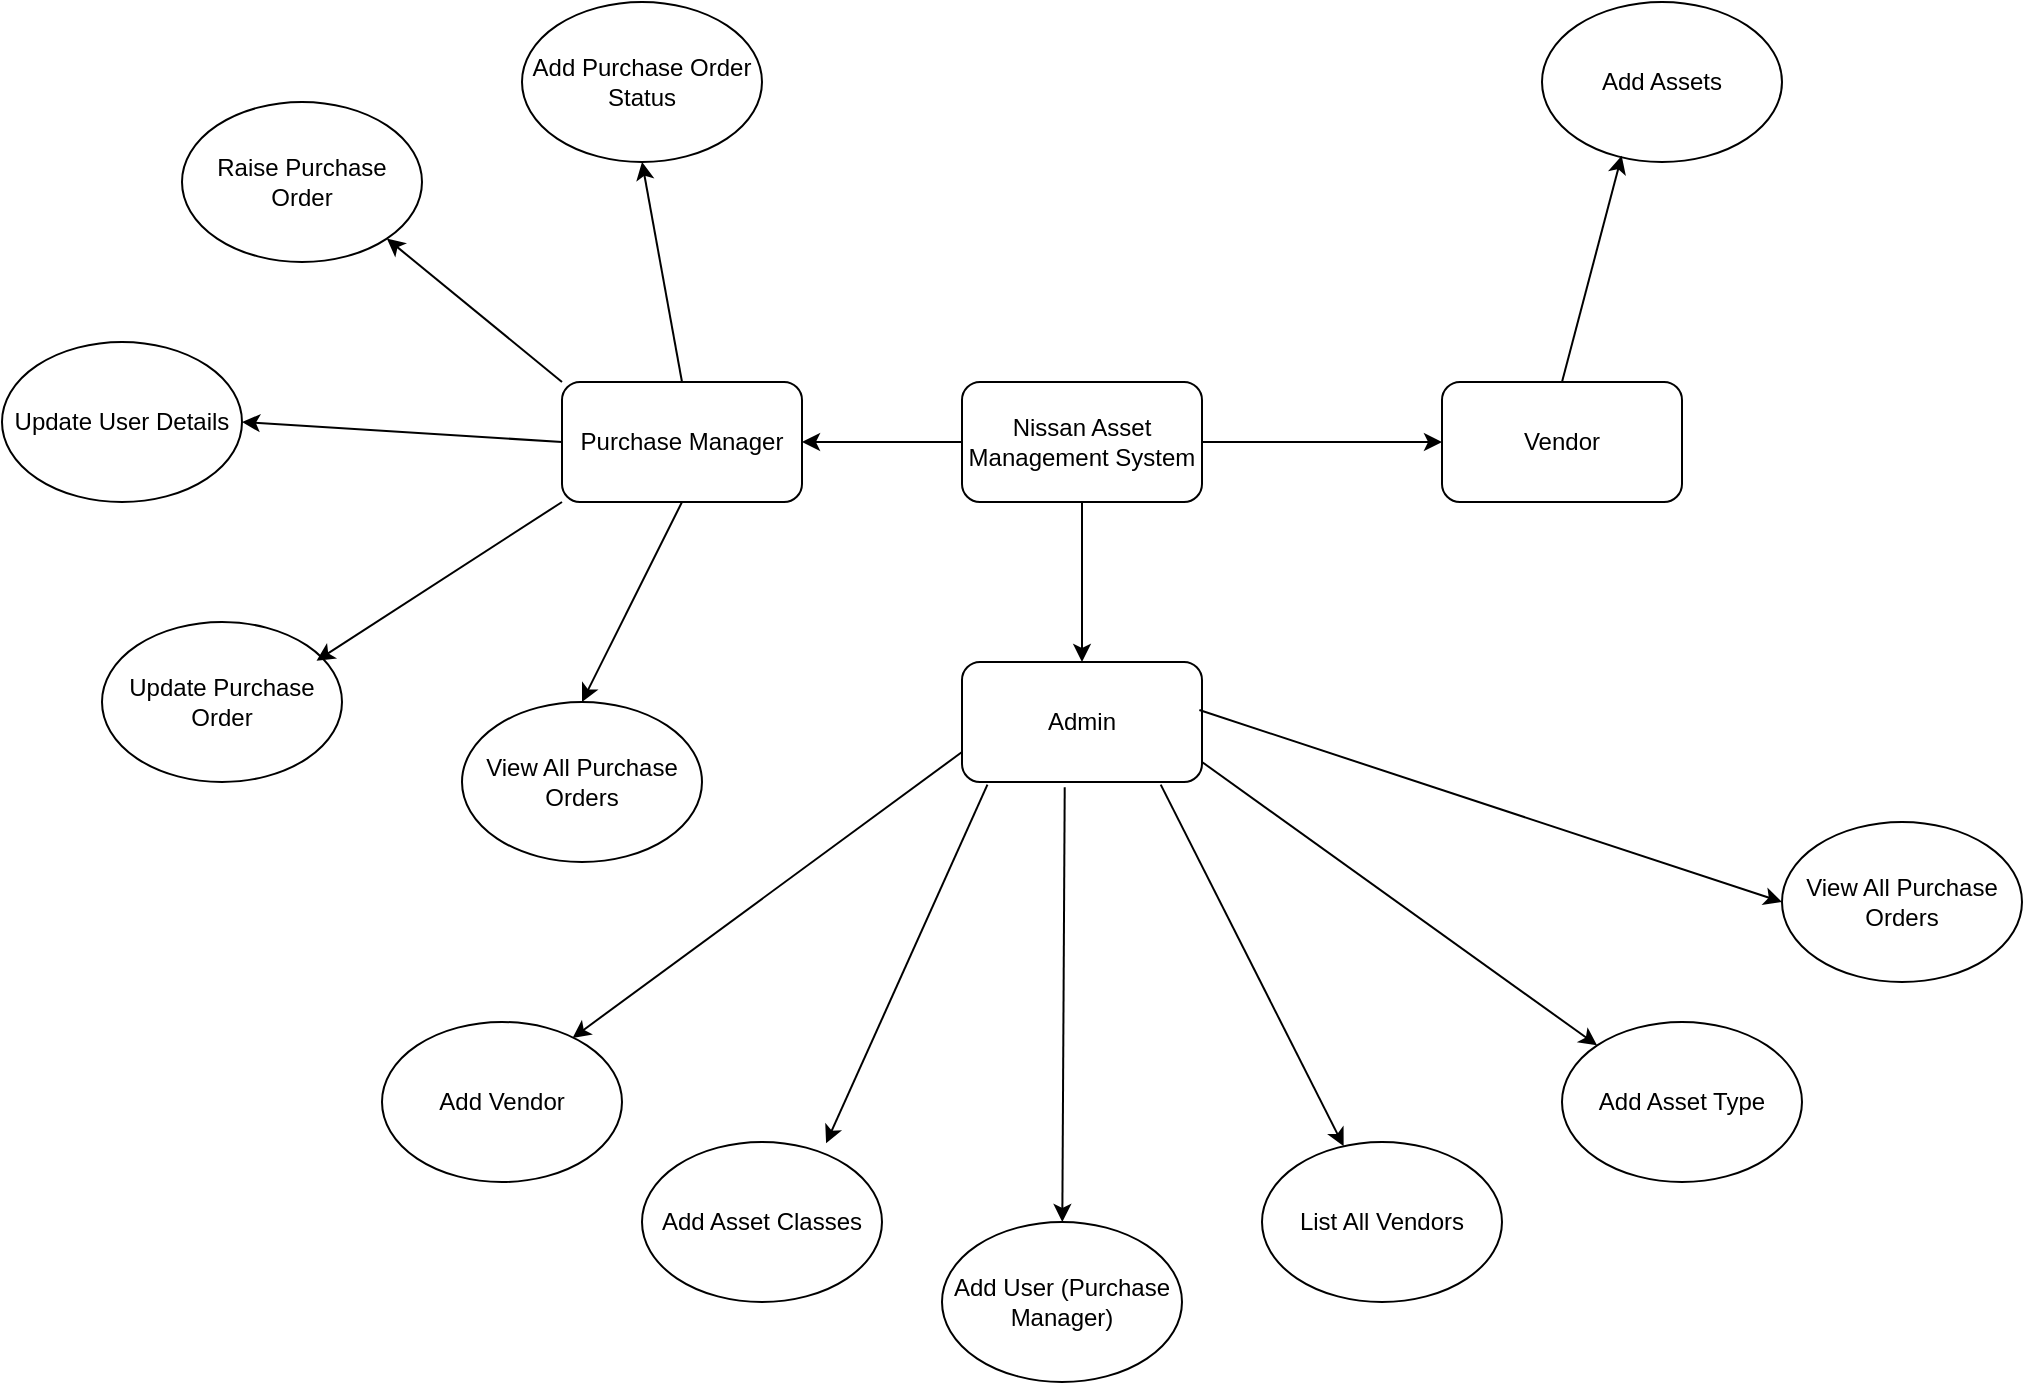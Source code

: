 <mxfile version="20.8.0" type="device"><diagram id="4KlXPVdK4VO5fUG2m6aJ" name="Page-1"><mxGraphModel dx="794" dy="438" grid="1" gridSize="10" guides="1" tooltips="1" connect="1" arrows="1" fold="1" page="1" pageScale="1" pageWidth="1169" pageHeight="827" math="0" shadow="0"><root><mxCell id="0"/><mxCell id="1" parent="0"/><mxCell id="xO4k18bCzJAHVOSMZii4-7" value="" style="edgeStyle=orthogonalEdgeStyle;rounded=0;orthogonalLoop=1;jettySize=auto;html=1;" parent="1" source="xO4k18bCzJAHVOSMZii4-2" target="xO4k18bCzJAHVOSMZii4-4" edge="1"><mxGeometry relative="1" as="geometry"/></mxCell><mxCell id="xO4k18bCzJAHVOSMZii4-9" value="" style="edgeStyle=orthogonalEdgeStyle;rounded=0;orthogonalLoop=1;jettySize=auto;html=1;" parent="1" source="xO4k18bCzJAHVOSMZii4-2" target="xO4k18bCzJAHVOSMZii4-8" edge="1"><mxGeometry relative="1" as="geometry"/></mxCell><mxCell id="xO4k18bCzJAHVOSMZii4-11" value="" style="edgeStyle=orthogonalEdgeStyle;rounded=0;orthogonalLoop=1;jettySize=auto;html=1;" parent="1" source="xO4k18bCzJAHVOSMZii4-2" target="xO4k18bCzJAHVOSMZii4-10" edge="1"><mxGeometry relative="1" as="geometry"/></mxCell><mxCell id="xO4k18bCzJAHVOSMZii4-2" value="Nissan Asset Management System" style="rounded=1;whiteSpace=wrap;html=1;" parent="1" vertex="1"><mxGeometry x="560" y="280" width="120" height="60" as="geometry"/></mxCell><mxCell id="xO4k18bCzJAHVOSMZii4-4" value="Admin" style="rounded=1;whiteSpace=wrap;html=1;" parent="1" vertex="1"><mxGeometry x="560" y="420" width="120" height="60" as="geometry"/></mxCell><mxCell id="xO4k18bCzJAHVOSMZii4-8" value="Purchase Manager" style="whiteSpace=wrap;html=1;rounded=1;" parent="1" vertex="1"><mxGeometry x="360" y="280" width="120" height="60" as="geometry"/></mxCell><mxCell id="xO4k18bCzJAHVOSMZii4-10" value="Vendor" style="whiteSpace=wrap;html=1;rounded=1;" parent="1" vertex="1"><mxGeometry x="800" y="280" width="120" height="60" as="geometry"/></mxCell><mxCell id="xO4k18bCzJAHVOSMZii4-15" value="Add User (Purchase Manager)" style="ellipse;whiteSpace=wrap;html=1;" parent="1" vertex="1"><mxGeometry x="550" y="700" width="120" height="80" as="geometry"/></mxCell><mxCell id="xO4k18bCzJAHVOSMZii4-16" value="List All Vendors" style="ellipse;whiteSpace=wrap;html=1;" parent="1" vertex="1"><mxGeometry x="710" y="660" width="120" height="80" as="geometry"/></mxCell><mxCell id="xO4k18bCzJAHVOSMZii4-17" value="Add Asset Classes" style="ellipse;whiteSpace=wrap;html=1;" parent="1" vertex="1"><mxGeometry x="400" y="660" width="120" height="80" as="geometry"/></mxCell><mxCell id="xO4k18bCzJAHVOSMZii4-18" value="Add Asset Type" style="ellipse;whiteSpace=wrap;html=1;" parent="1" vertex="1"><mxGeometry x="860" y="600" width="120" height="80" as="geometry"/></mxCell><mxCell id="xO4k18bCzJAHVOSMZii4-19" value="Add Vendor" style="ellipse;whiteSpace=wrap;html=1;" parent="1" vertex="1"><mxGeometry x="270" y="600" width="120" height="80" as="geometry"/></mxCell><mxCell id="xO4k18bCzJAHVOSMZii4-20" value="" style="endArrow=classic;html=1;rounded=0;exitX=0.428;exitY=1.044;exitDx=0;exitDy=0;exitPerimeter=0;" parent="1" source="xO4k18bCzJAHVOSMZii4-4" target="xO4k18bCzJAHVOSMZii4-15" edge="1"><mxGeometry width="50" height="50" relative="1" as="geometry"><mxPoint x="580" y="510" as="sourcePoint"/><mxPoint x="660" y="480" as="targetPoint"/></mxGeometry></mxCell><mxCell id="xO4k18bCzJAHVOSMZii4-22" value="" style="endArrow=classic;html=1;rounded=0;exitX=0.106;exitY=1.022;exitDx=0;exitDy=0;exitPerimeter=0;entryX=0.767;entryY=0.008;entryDx=0;entryDy=0;entryPerimeter=0;" parent="1" source="xO4k18bCzJAHVOSMZii4-4" target="xO4k18bCzJAHVOSMZii4-17" edge="1"><mxGeometry width="50" height="50" relative="1" as="geometry"><mxPoint x="610" y="530" as="sourcePoint"/><mxPoint x="660" y="480" as="targetPoint"/><Array as="points"/></mxGeometry></mxCell><mxCell id="xO4k18bCzJAHVOSMZii4-23" value="" style="endArrow=classic;html=1;rounded=0;entryX=0.794;entryY=0.1;entryDx=0;entryDy=0;entryPerimeter=0;exitX=0;exitY=0.75;exitDx=0;exitDy=0;" parent="1" source="xO4k18bCzJAHVOSMZii4-4" target="xO4k18bCzJAHVOSMZii4-19" edge="1"><mxGeometry width="50" height="50" relative="1" as="geometry"><mxPoint x="610" y="530" as="sourcePoint"/><mxPoint x="660" y="480" as="targetPoint"/></mxGeometry></mxCell><mxCell id="xO4k18bCzJAHVOSMZii4-24" value="" style="endArrow=classic;html=1;rounded=0;exitX=0.828;exitY=1.022;exitDx=0;exitDy=0;exitPerimeter=0;" parent="1" source="xO4k18bCzJAHVOSMZii4-4" target="xO4k18bCzJAHVOSMZii4-16" edge="1"><mxGeometry width="50" height="50" relative="1" as="geometry"><mxPoint x="610" y="530" as="sourcePoint"/><mxPoint x="660" y="480" as="targetPoint"/></mxGeometry></mxCell><mxCell id="xO4k18bCzJAHVOSMZii4-25" value="" style="endArrow=classic;html=1;rounded=0;entryX=0;entryY=0;entryDx=0;entryDy=0;" parent="1" target="xO4k18bCzJAHVOSMZii4-18" edge="1"><mxGeometry width="50" height="50" relative="1" as="geometry"><mxPoint x="680" y="470" as="sourcePoint"/><mxPoint x="660" y="480" as="targetPoint"/></mxGeometry></mxCell><mxCell id="xO4k18bCzJAHVOSMZii4-26" value="Add Purchase Order Status" style="ellipse;whiteSpace=wrap;html=1;" parent="1" vertex="1"><mxGeometry x="340" y="90" width="120" height="80" as="geometry"/></mxCell><mxCell id="xO4k18bCzJAHVOSMZii4-27" value="Raise Purchase Order" style="ellipse;whiteSpace=wrap;html=1;" parent="1" vertex="1"><mxGeometry x="170" y="140" width="120" height="80" as="geometry"/></mxCell><mxCell id="xO4k18bCzJAHVOSMZii4-28" value="Update Purchase Order" style="ellipse;whiteSpace=wrap;html=1;" parent="1" vertex="1"><mxGeometry x="130" y="400" width="120" height="80" as="geometry"/></mxCell><mxCell id="xO4k18bCzJAHVOSMZii4-29" value="View All Purchase Orders" style="ellipse;whiteSpace=wrap;html=1;" parent="1" vertex="1"><mxGeometry x="310" y="440" width="120" height="80" as="geometry"/></mxCell><mxCell id="xO4k18bCzJAHVOSMZii4-31" value="Update User Details" style="ellipse;whiteSpace=wrap;html=1;" parent="1" vertex="1"><mxGeometry x="80" y="260" width="120" height="80" as="geometry"/></mxCell><mxCell id="xO4k18bCzJAHVOSMZii4-40" value="" style="endArrow=classic;html=1;rounded=0;entryX=0.5;entryY=0;entryDx=0;entryDy=0;exitX=0.5;exitY=1;exitDx=0;exitDy=0;" parent="1" source="xO4k18bCzJAHVOSMZii4-8" target="xO4k18bCzJAHVOSMZii4-29" edge="1"><mxGeometry width="50" height="50" relative="1" as="geometry"><mxPoint x="430" y="380" as="sourcePoint"/><mxPoint x="480" y="330" as="targetPoint"/></mxGeometry></mxCell><mxCell id="xO4k18bCzJAHVOSMZii4-41" value="" style="endArrow=classic;html=1;rounded=0;entryX=0.894;entryY=0.242;entryDx=0;entryDy=0;entryPerimeter=0;exitX=0;exitY=1;exitDx=0;exitDy=0;" parent="1" source="xO4k18bCzJAHVOSMZii4-8" target="xO4k18bCzJAHVOSMZii4-28" edge="1"><mxGeometry width="50" height="50" relative="1" as="geometry"><mxPoint x="430" y="380" as="sourcePoint"/><mxPoint x="480" y="330" as="targetPoint"/></mxGeometry></mxCell><mxCell id="xO4k18bCzJAHVOSMZii4-42" value="" style="endArrow=classic;html=1;rounded=0;exitX=0;exitY=0.5;exitDx=0;exitDy=0;entryX=1;entryY=0.5;entryDx=0;entryDy=0;" parent="1" source="xO4k18bCzJAHVOSMZii4-8" target="xO4k18bCzJAHVOSMZii4-31" edge="1"><mxGeometry width="50" height="50" relative="1" as="geometry"><mxPoint x="430" y="380" as="sourcePoint"/><mxPoint x="480" y="330" as="targetPoint"/></mxGeometry></mxCell><mxCell id="xO4k18bCzJAHVOSMZii4-43" value="" style="endArrow=classic;html=1;rounded=0;exitX=0;exitY=0;exitDx=0;exitDy=0;entryX=1;entryY=1;entryDx=0;entryDy=0;" parent="1" source="xO4k18bCzJAHVOSMZii4-8" target="xO4k18bCzJAHVOSMZii4-27" edge="1"><mxGeometry width="50" height="50" relative="1" as="geometry"><mxPoint x="430" y="380" as="sourcePoint"/><mxPoint x="480" y="330" as="targetPoint"/></mxGeometry></mxCell><mxCell id="xO4k18bCzJAHVOSMZii4-44" value="" style="endArrow=classic;html=1;rounded=0;exitX=0.5;exitY=0;exitDx=0;exitDy=0;entryX=0.5;entryY=1;entryDx=0;entryDy=0;" parent="1" source="xO4k18bCzJAHVOSMZii4-8" target="xO4k18bCzJAHVOSMZii4-26" edge="1"><mxGeometry width="50" height="50" relative="1" as="geometry"><mxPoint x="430" y="380" as="sourcePoint"/><mxPoint x="480" y="330" as="targetPoint"/></mxGeometry></mxCell><mxCell id="xO4k18bCzJAHVOSMZii4-47" value="Add Assets" style="ellipse;whiteSpace=wrap;html=1;" parent="1" vertex="1"><mxGeometry x="850" y="90" width="120" height="80" as="geometry"/></mxCell><mxCell id="xO4k18bCzJAHVOSMZii4-48" value="" style="endArrow=classic;html=1;rounded=0;entryX=0.332;entryY=0.961;entryDx=0;entryDy=0;exitX=0.5;exitY=0;exitDx=0;exitDy=0;entryPerimeter=0;" parent="1" source="xO4k18bCzJAHVOSMZii4-10" target="xO4k18bCzJAHVOSMZii4-47" edge="1"><mxGeometry width="50" height="50" relative="1" as="geometry"><mxPoint x="720" y="330" as="sourcePoint"/><mxPoint x="770" y="280" as="targetPoint"/></mxGeometry></mxCell><mxCell id="P9c5fuKMrVPwY0BjxxM--1" value="View All Purchase Orders" style="ellipse;whiteSpace=wrap;html=1;" vertex="1" parent="1"><mxGeometry x="970" y="500" width="120" height="80" as="geometry"/></mxCell><mxCell id="P9c5fuKMrVPwY0BjxxM--2" value="" style="endArrow=classic;html=1;rounded=0;entryX=0;entryY=0.5;entryDx=0;entryDy=0;exitX=0.989;exitY=0.4;exitDx=0;exitDy=0;exitPerimeter=0;" edge="1" parent="1" source="xO4k18bCzJAHVOSMZii4-4" target="P9c5fuKMrVPwY0BjxxM--1"><mxGeometry width="50" height="50" relative="1" as="geometry"><mxPoint x="660" y="590" as="sourcePoint"/><mxPoint x="710" y="540" as="targetPoint"/></mxGeometry></mxCell></root></mxGraphModel></diagram></mxfile>